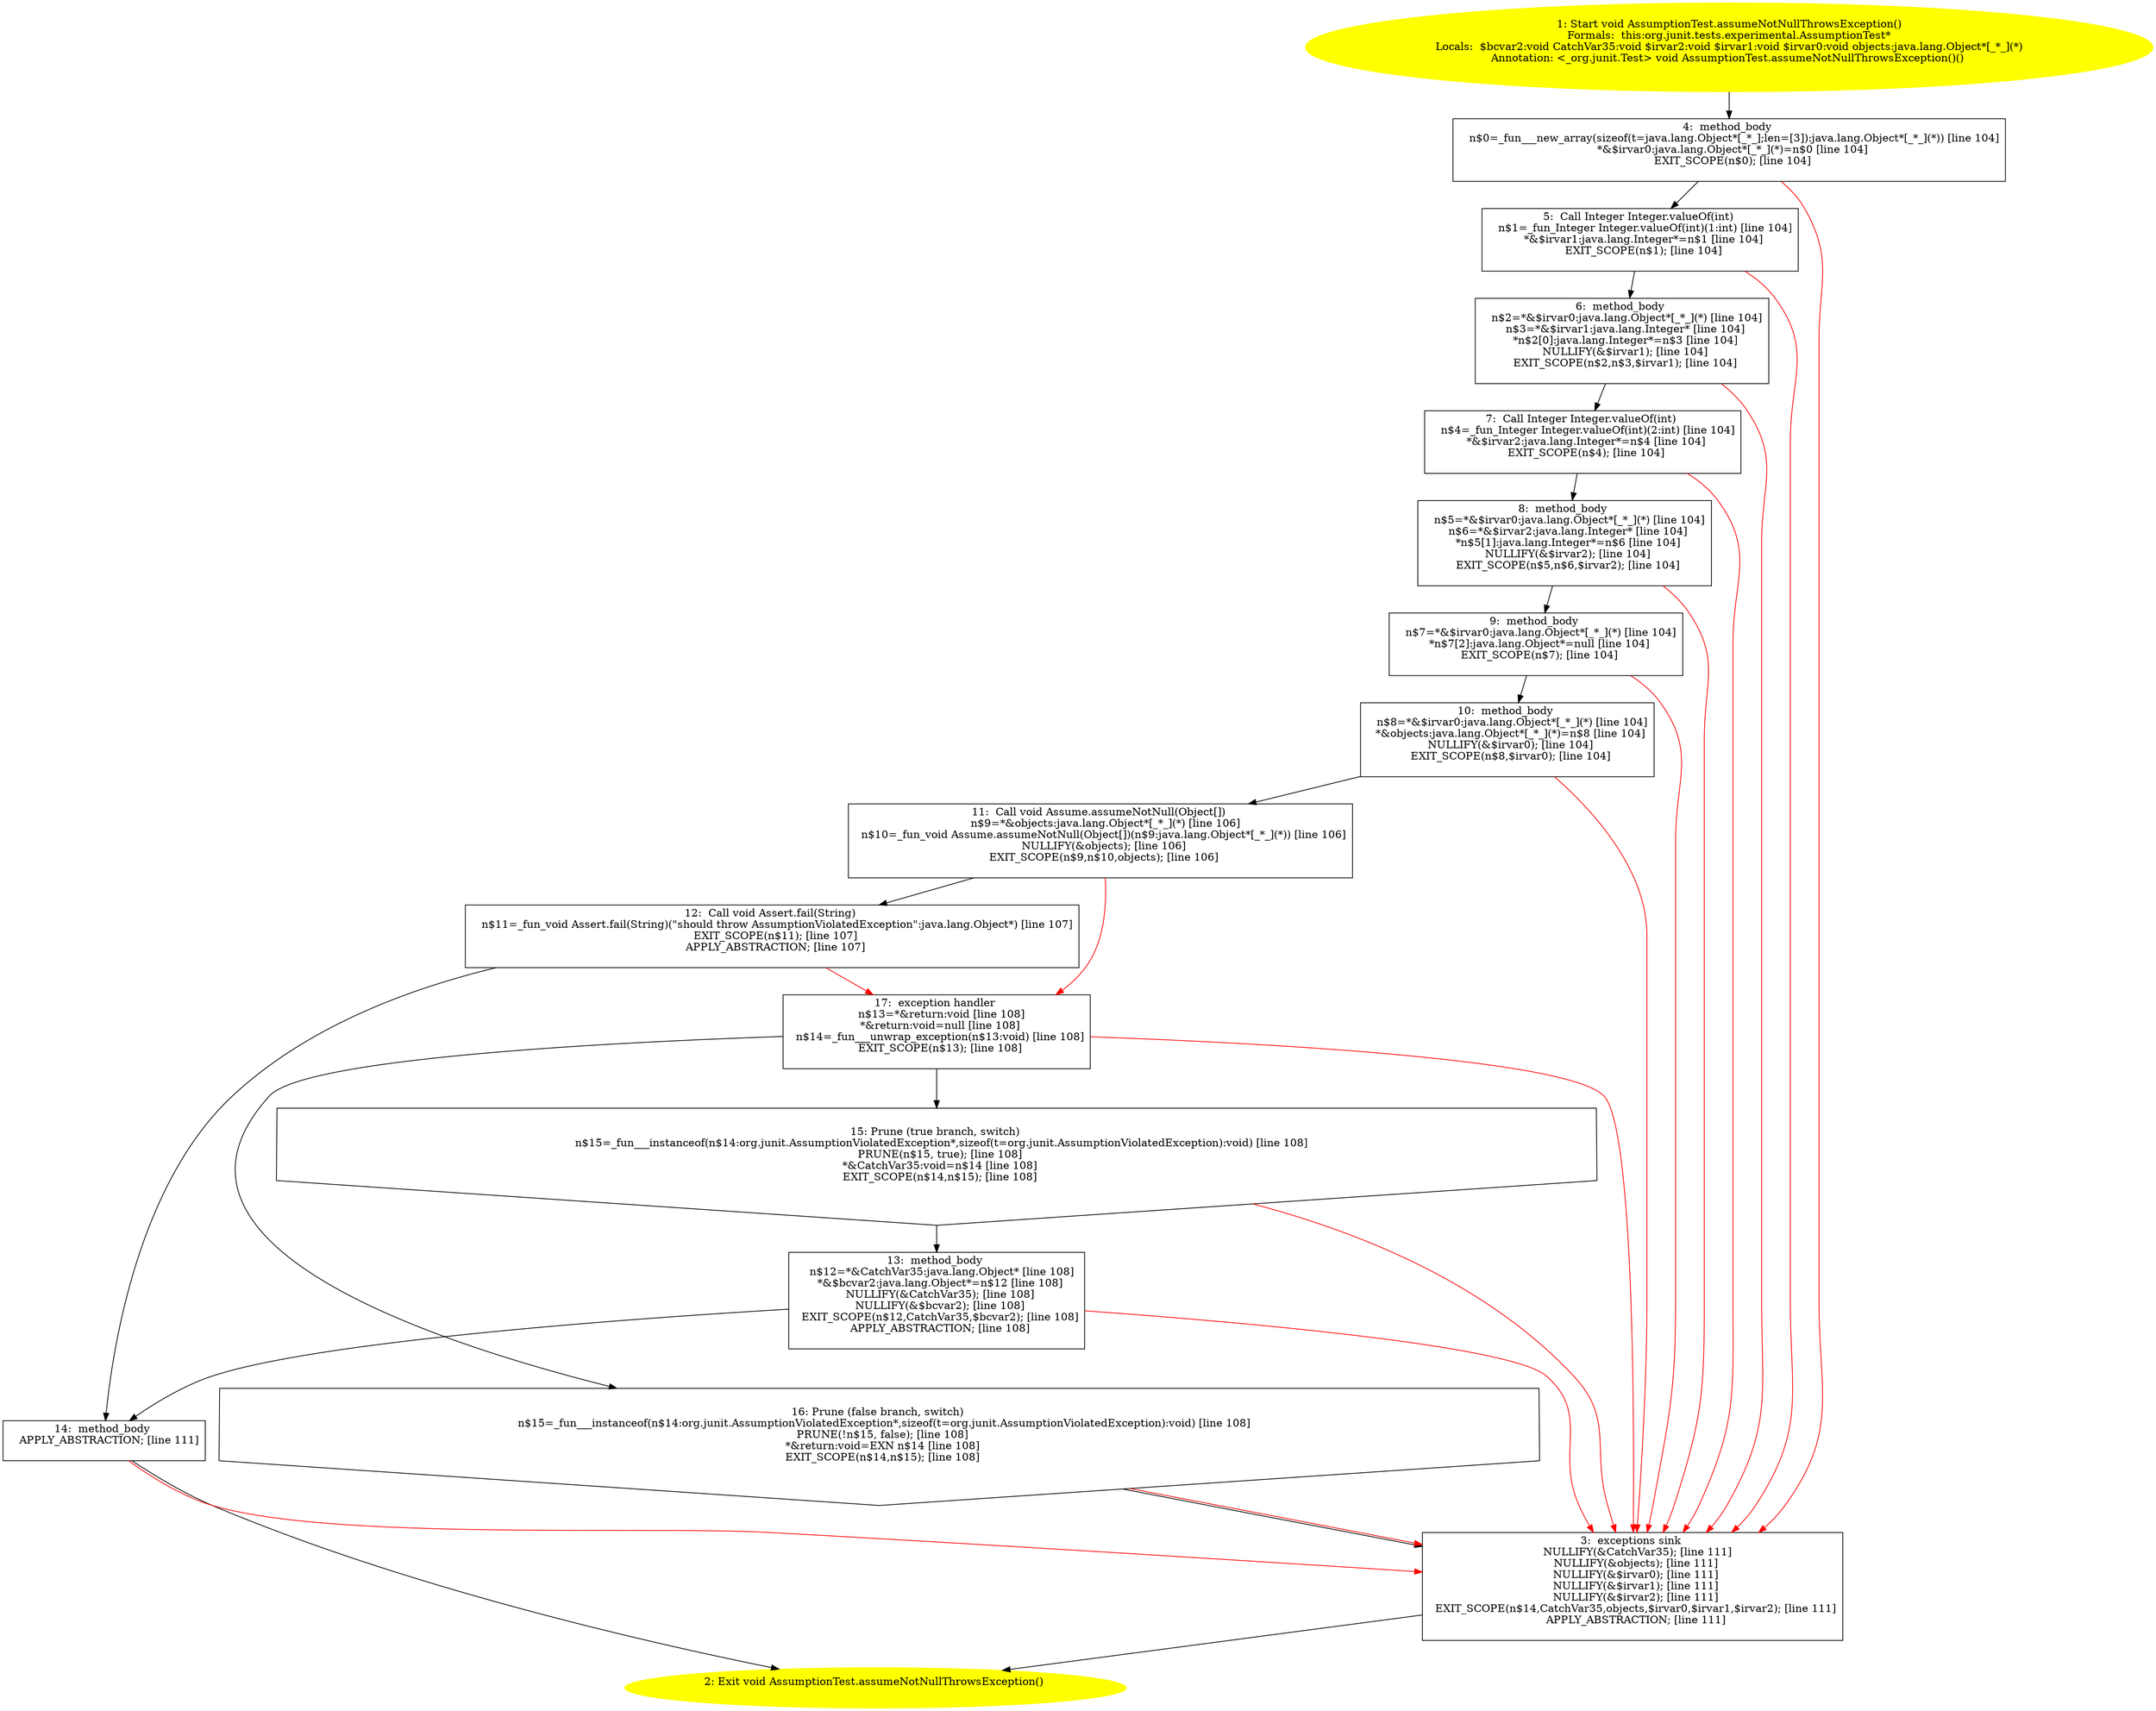 /* @generated */
digraph cfg {
"org.junit.tests.experimental.AssumptionTest.assumeNotNullThrowsException():void.9099668d9848442aa02b9877277c0e84_1" [label="1: Start void AssumptionTest.assumeNotNullThrowsException()\nFormals:  this:org.junit.tests.experimental.AssumptionTest*\nLocals:  $bcvar2:void CatchVar35:void $irvar2:void $irvar1:void $irvar0:void objects:java.lang.Object*[_*_](*)\nAnnotation: <_org.junit.Test> void AssumptionTest.assumeNotNullThrowsException()() \n  " color=yellow style=filled]
	

	 "org.junit.tests.experimental.AssumptionTest.assumeNotNullThrowsException():void.9099668d9848442aa02b9877277c0e84_1" -> "org.junit.tests.experimental.AssumptionTest.assumeNotNullThrowsException():void.9099668d9848442aa02b9877277c0e84_4" ;
"org.junit.tests.experimental.AssumptionTest.assumeNotNullThrowsException():void.9099668d9848442aa02b9877277c0e84_2" [label="2: Exit void AssumptionTest.assumeNotNullThrowsException() \n  " color=yellow style=filled]
	

"org.junit.tests.experimental.AssumptionTest.assumeNotNullThrowsException():void.9099668d9848442aa02b9877277c0e84_3" [label="3:  exceptions sink \n   NULLIFY(&CatchVar35); [line 111]\n  NULLIFY(&objects); [line 111]\n  NULLIFY(&$irvar0); [line 111]\n  NULLIFY(&$irvar1); [line 111]\n  NULLIFY(&$irvar2); [line 111]\n  EXIT_SCOPE(n$14,CatchVar35,objects,$irvar0,$irvar1,$irvar2); [line 111]\n  APPLY_ABSTRACTION; [line 111]\n " shape="box"]
	

	 "org.junit.tests.experimental.AssumptionTest.assumeNotNullThrowsException():void.9099668d9848442aa02b9877277c0e84_3" -> "org.junit.tests.experimental.AssumptionTest.assumeNotNullThrowsException():void.9099668d9848442aa02b9877277c0e84_2" ;
"org.junit.tests.experimental.AssumptionTest.assumeNotNullThrowsException():void.9099668d9848442aa02b9877277c0e84_4" [label="4:  method_body \n   n$0=_fun___new_array(sizeof(t=java.lang.Object*[_*_];len=[3]):java.lang.Object*[_*_](*)) [line 104]\n  *&$irvar0:java.lang.Object*[_*_](*)=n$0 [line 104]\n  EXIT_SCOPE(n$0); [line 104]\n " shape="box"]
	

	 "org.junit.tests.experimental.AssumptionTest.assumeNotNullThrowsException():void.9099668d9848442aa02b9877277c0e84_4" -> "org.junit.tests.experimental.AssumptionTest.assumeNotNullThrowsException():void.9099668d9848442aa02b9877277c0e84_5" ;
	 "org.junit.tests.experimental.AssumptionTest.assumeNotNullThrowsException():void.9099668d9848442aa02b9877277c0e84_4" -> "org.junit.tests.experimental.AssumptionTest.assumeNotNullThrowsException():void.9099668d9848442aa02b9877277c0e84_3" [color="red" ];
"org.junit.tests.experimental.AssumptionTest.assumeNotNullThrowsException():void.9099668d9848442aa02b9877277c0e84_5" [label="5:  Call Integer Integer.valueOf(int) \n   n$1=_fun_Integer Integer.valueOf(int)(1:int) [line 104]\n  *&$irvar1:java.lang.Integer*=n$1 [line 104]\n  EXIT_SCOPE(n$1); [line 104]\n " shape="box"]
	

	 "org.junit.tests.experimental.AssumptionTest.assumeNotNullThrowsException():void.9099668d9848442aa02b9877277c0e84_5" -> "org.junit.tests.experimental.AssumptionTest.assumeNotNullThrowsException():void.9099668d9848442aa02b9877277c0e84_6" ;
	 "org.junit.tests.experimental.AssumptionTest.assumeNotNullThrowsException():void.9099668d9848442aa02b9877277c0e84_5" -> "org.junit.tests.experimental.AssumptionTest.assumeNotNullThrowsException():void.9099668d9848442aa02b9877277c0e84_3" [color="red" ];
"org.junit.tests.experimental.AssumptionTest.assumeNotNullThrowsException():void.9099668d9848442aa02b9877277c0e84_6" [label="6:  method_body \n   n$2=*&$irvar0:java.lang.Object*[_*_](*) [line 104]\n  n$3=*&$irvar1:java.lang.Integer* [line 104]\n  *n$2[0]:java.lang.Integer*=n$3 [line 104]\n  NULLIFY(&$irvar1); [line 104]\n  EXIT_SCOPE(n$2,n$3,$irvar1); [line 104]\n " shape="box"]
	

	 "org.junit.tests.experimental.AssumptionTest.assumeNotNullThrowsException():void.9099668d9848442aa02b9877277c0e84_6" -> "org.junit.tests.experimental.AssumptionTest.assumeNotNullThrowsException():void.9099668d9848442aa02b9877277c0e84_7" ;
	 "org.junit.tests.experimental.AssumptionTest.assumeNotNullThrowsException():void.9099668d9848442aa02b9877277c0e84_6" -> "org.junit.tests.experimental.AssumptionTest.assumeNotNullThrowsException():void.9099668d9848442aa02b9877277c0e84_3" [color="red" ];
"org.junit.tests.experimental.AssumptionTest.assumeNotNullThrowsException():void.9099668d9848442aa02b9877277c0e84_7" [label="7:  Call Integer Integer.valueOf(int) \n   n$4=_fun_Integer Integer.valueOf(int)(2:int) [line 104]\n  *&$irvar2:java.lang.Integer*=n$4 [line 104]\n  EXIT_SCOPE(n$4); [line 104]\n " shape="box"]
	

	 "org.junit.tests.experimental.AssumptionTest.assumeNotNullThrowsException():void.9099668d9848442aa02b9877277c0e84_7" -> "org.junit.tests.experimental.AssumptionTest.assumeNotNullThrowsException():void.9099668d9848442aa02b9877277c0e84_8" ;
	 "org.junit.tests.experimental.AssumptionTest.assumeNotNullThrowsException():void.9099668d9848442aa02b9877277c0e84_7" -> "org.junit.tests.experimental.AssumptionTest.assumeNotNullThrowsException():void.9099668d9848442aa02b9877277c0e84_3" [color="red" ];
"org.junit.tests.experimental.AssumptionTest.assumeNotNullThrowsException():void.9099668d9848442aa02b9877277c0e84_8" [label="8:  method_body \n   n$5=*&$irvar0:java.lang.Object*[_*_](*) [line 104]\n  n$6=*&$irvar2:java.lang.Integer* [line 104]\n  *n$5[1]:java.lang.Integer*=n$6 [line 104]\n  NULLIFY(&$irvar2); [line 104]\n  EXIT_SCOPE(n$5,n$6,$irvar2); [line 104]\n " shape="box"]
	

	 "org.junit.tests.experimental.AssumptionTest.assumeNotNullThrowsException():void.9099668d9848442aa02b9877277c0e84_8" -> "org.junit.tests.experimental.AssumptionTest.assumeNotNullThrowsException():void.9099668d9848442aa02b9877277c0e84_9" ;
	 "org.junit.tests.experimental.AssumptionTest.assumeNotNullThrowsException():void.9099668d9848442aa02b9877277c0e84_8" -> "org.junit.tests.experimental.AssumptionTest.assumeNotNullThrowsException():void.9099668d9848442aa02b9877277c0e84_3" [color="red" ];
"org.junit.tests.experimental.AssumptionTest.assumeNotNullThrowsException():void.9099668d9848442aa02b9877277c0e84_9" [label="9:  method_body \n   n$7=*&$irvar0:java.lang.Object*[_*_](*) [line 104]\n  *n$7[2]:java.lang.Object*=null [line 104]\n  EXIT_SCOPE(n$7); [line 104]\n " shape="box"]
	

	 "org.junit.tests.experimental.AssumptionTest.assumeNotNullThrowsException():void.9099668d9848442aa02b9877277c0e84_9" -> "org.junit.tests.experimental.AssumptionTest.assumeNotNullThrowsException():void.9099668d9848442aa02b9877277c0e84_10" ;
	 "org.junit.tests.experimental.AssumptionTest.assumeNotNullThrowsException():void.9099668d9848442aa02b9877277c0e84_9" -> "org.junit.tests.experimental.AssumptionTest.assumeNotNullThrowsException():void.9099668d9848442aa02b9877277c0e84_3" [color="red" ];
"org.junit.tests.experimental.AssumptionTest.assumeNotNullThrowsException():void.9099668d9848442aa02b9877277c0e84_10" [label="10:  method_body \n   n$8=*&$irvar0:java.lang.Object*[_*_](*) [line 104]\n  *&objects:java.lang.Object*[_*_](*)=n$8 [line 104]\n  NULLIFY(&$irvar0); [line 104]\n  EXIT_SCOPE(n$8,$irvar0); [line 104]\n " shape="box"]
	

	 "org.junit.tests.experimental.AssumptionTest.assumeNotNullThrowsException():void.9099668d9848442aa02b9877277c0e84_10" -> "org.junit.tests.experimental.AssumptionTest.assumeNotNullThrowsException():void.9099668d9848442aa02b9877277c0e84_11" ;
	 "org.junit.tests.experimental.AssumptionTest.assumeNotNullThrowsException():void.9099668d9848442aa02b9877277c0e84_10" -> "org.junit.tests.experimental.AssumptionTest.assumeNotNullThrowsException():void.9099668d9848442aa02b9877277c0e84_3" [color="red" ];
"org.junit.tests.experimental.AssumptionTest.assumeNotNullThrowsException():void.9099668d9848442aa02b9877277c0e84_11" [label="11:  Call void Assume.assumeNotNull(Object[]) \n   n$9=*&objects:java.lang.Object*[_*_](*) [line 106]\n  n$10=_fun_void Assume.assumeNotNull(Object[])(n$9:java.lang.Object*[_*_](*)) [line 106]\n  NULLIFY(&objects); [line 106]\n  EXIT_SCOPE(n$9,n$10,objects); [line 106]\n " shape="box"]
	

	 "org.junit.tests.experimental.AssumptionTest.assumeNotNullThrowsException():void.9099668d9848442aa02b9877277c0e84_11" -> "org.junit.tests.experimental.AssumptionTest.assumeNotNullThrowsException():void.9099668d9848442aa02b9877277c0e84_12" ;
	 "org.junit.tests.experimental.AssumptionTest.assumeNotNullThrowsException():void.9099668d9848442aa02b9877277c0e84_11" -> "org.junit.tests.experimental.AssumptionTest.assumeNotNullThrowsException():void.9099668d9848442aa02b9877277c0e84_17" [color="red" ];
"org.junit.tests.experimental.AssumptionTest.assumeNotNullThrowsException():void.9099668d9848442aa02b9877277c0e84_12" [label="12:  Call void Assert.fail(String) \n   n$11=_fun_void Assert.fail(String)(\"should throw AssumptionViolatedException\":java.lang.Object*) [line 107]\n  EXIT_SCOPE(n$11); [line 107]\n  APPLY_ABSTRACTION; [line 107]\n " shape="box"]
	

	 "org.junit.tests.experimental.AssumptionTest.assumeNotNullThrowsException():void.9099668d9848442aa02b9877277c0e84_12" -> "org.junit.tests.experimental.AssumptionTest.assumeNotNullThrowsException():void.9099668d9848442aa02b9877277c0e84_14" ;
	 "org.junit.tests.experimental.AssumptionTest.assumeNotNullThrowsException():void.9099668d9848442aa02b9877277c0e84_12" -> "org.junit.tests.experimental.AssumptionTest.assumeNotNullThrowsException():void.9099668d9848442aa02b9877277c0e84_17" [color="red" ];
"org.junit.tests.experimental.AssumptionTest.assumeNotNullThrowsException():void.9099668d9848442aa02b9877277c0e84_13" [label="13:  method_body \n   n$12=*&CatchVar35:java.lang.Object* [line 108]\n  *&$bcvar2:java.lang.Object*=n$12 [line 108]\n  NULLIFY(&CatchVar35); [line 108]\n  NULLIFY(&$bcvar2); [line 108]\n  EXIT_SCOPE(n$12,CatchVar35,$bcvar2); [line 108]\n  APPLY_ABSTRACTION; [line 108]\n " shape="box"]
	

	 "org.junit.tests.experimental.AssumptionTest.assumeNotNullThrowsException():void.9099668d9848442aa02b9877277c0e84_13" -> "org.junit.tests.experimental.AssumptionTest.assumeNotNullThrowsException():void.9099668d9848442aa02b9877277c0e84_14" ;
	 "org.junit.tests.experimental.AssumptionTest.assumeNotNullThrowsException():void.9099668d9848442aa02b9877277c0e84_13" -> "org.junit.tests.experimental.AssumptionTest.assumeNotNullThrowsException():void.9099668d9848442aa02b9877277c0e84_3" [color="red" ];
"org.junit.tests.experimental.AssumptionTest.assumeNotNullThrowsException():void.9099668d9848442aa02b9877277c0e84_14" [label="14:  method_body \n   APPLY_ABSTRACTION; [line 111]\n " shape="box"]
	

	 "org.junit.tests.experimental.AssumptionTest.assumeNotNullThrowsException():void.9099668d9848442aa02b9877277c0e84_14" -> "org.junit.tests.experimental.AssumptionTest.assumeNotNullThrowsException():void.9099668d9848442aa02b9877277c0e84_2" ;
	 "org.junit.tests.experimental.AssumptionTest.assumeNotNullThrowsException():void.9099668d9848442aa02b9877277c0e84_14" -> "org.junit.tests.experimental.AssumptionTest.assumeNotNullThrowsException():void.9099668d9848442aa02b9877277c0e84_3" [color="red" ];
"org.junit.tests.experimental.AssumptionTest.assumeNotNullThrowsException():void.9099668d9848442aa02b9877277c0e84_15" [label="15: Prune (true branch, switch) \n   n$15=_fun___instanceof(n$14:org.junit.AssumptionViolatedException*,sizeof(t=org.junit.AssumptionViolatedException):void) [line 108]\n  PRUNE(n$15, true); [line 108]\n  *&CatchVar35:void=n$14 [line 108]\n  EXIT_SCOPE(n$14,n$15); [line 108]\n " shape="invhouse"]
	

	 "org.junit.tests.experimental.AssumptionTest.assumeNotNullThrowsException():void.9099668d9848442aa02b9877277c0e84_15" -> "org.junit.tests.experimental.AssumptionTest.assumeNotNullThrowsException():void.9099668d9848442aa02b9877277c0e84_13" ;
	 "org.junit.tests.experimental.AssumptionTest.assumeNotNullThrowsException():void.9099668d9848442aa02b9877277c0e84_15" -> "org.junit.tests.experimental.AssumptionTest.assumeNotNullThrowsException():void.9099668d9848442aa02b9877277c0e84_3" [color="red" ];
"org.junit.tests.experimental.AssumptionTest.assumeNotNullThrowsException():void.9099668d9848442aa02b9877277c0e84_16" [label="16: Prune (false branch, switch) \n   n$15=_fun___instanceof(n$14:org.junit.AssumptionViolatedException*,sizeof(t=org.junit.AssumptionViolatedException):void) [line 108]\n  PRUNE(!n$15, false); [line 108]\n  *&return:void=EXN n$14 [line 108]\n  EXIT_SCOPE(n$14,n$15); [line 108]\n " shape="invhouse"]
	

	 "org.junit.tests.experimental.AssumptionTest.assumeNotNullThrowsException():void.9099668d9848442aa02b9877277c0e84_16" -> "org.junit.tests.experimental.AssumptionTest.assumeNotNullThrowsException():void.9099668d9848442aa02b9877277c0e84_3" ;
	 "org.junit.tests.experimental.AssumptionTest.assumeNotNullThrowsException():void.9099668d9848442aa02b9877277c0e84_16" -> "org.junit.tests.experimental.AssumptionTest.assumeNotNullThrowsException():void.9099668d9848442aa02b9877277c0e84_3" [color="red" ];
"org.junit.tests.experimental.AssumptionTest.assumeNotNullThrowsException():void.9099668d9848442aa02b9877277c0e84_17" [label="17:  exception handler \n   n$13=*&return:void [line 108]\n  *&return:void=null [line 108]\n  n$14=_fun___unwrap_exception(n$13:void) [line 108]\n  EXIT_SCOPE(n$13); [line 108]\n " shape="box"]
	

	 "org.junit.tests.experimental.AssumptionTest.assumeNotNullThrowsException():void.9099668d9848442aa02b9877277c0e84_17" -> "org.junit.tests.experimental.AssumptionTest.assumeNotNullThrowsException():void.9099668d9848442aa02b9877277c0e84_15" ;
	 "org.junit.tests.experimental.AssumptionTest.assumeNotNullThrowsException():void.9099668d9848442aa02b9877277c0e84_17" -> "org.junit.tests.experimental.AssumptionTest.assumeNotNullThrowsException():void.9099668d9848442aa02b9877277c0e84_16" ;
	 "org.junit.tests.experimental.AssumptionTest.assumeNotNullThrowsException():void.9099668d9848442aa02b9877277c0e84_17" -> "org.junit.tests.experimental.AssumptionTest.assumeNotNullThrowsException():void.9099668d9848442aa02b9877277c0e84_3" [color="red" ];
}
